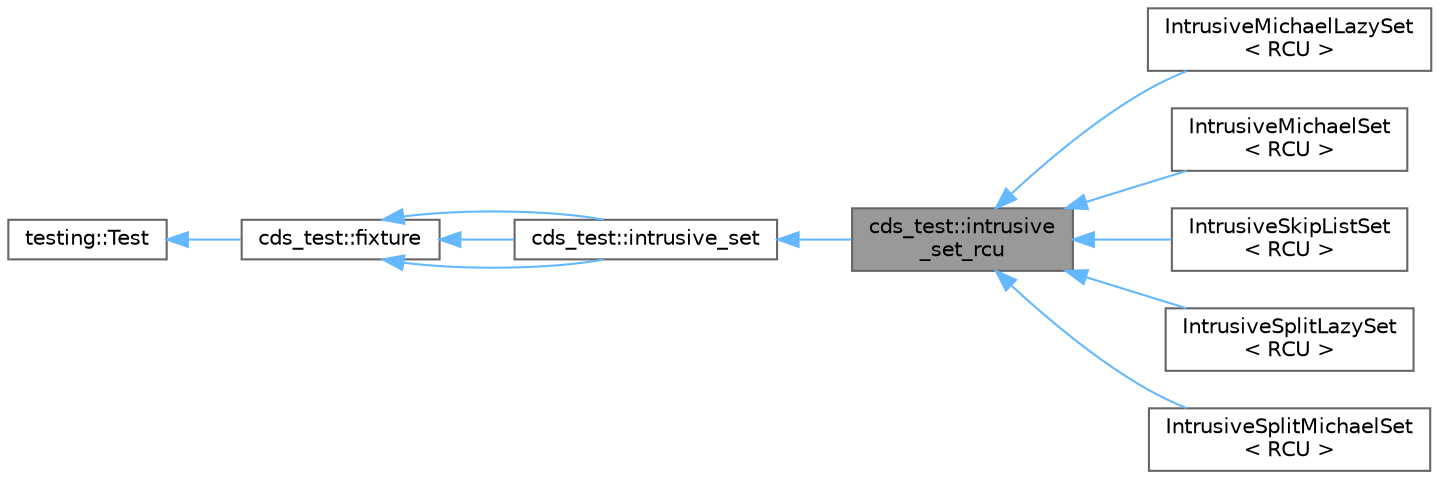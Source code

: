 digraph "cds_test::intrusive_set_rcu"
{
 // LATEX_PDF_SIZE
  bgcolor="transparent";
  edge [fontname=Helvetica,fontsize=10,labelfontname=Helvetica,labelfontsize=10];
  node [fontname=Helvetica,fontsize=10,shape=box,height=0.2,width=0.4];
  rankdir="LR";
  Node1 [id="Node000001",label="cds_test::intrusive\l_set_rcu",height=0.2,width=0.4,color="gray40", fillcolor="grey60", style="filled", fontcolor="black",tooltip=" "];
  Node2 -> Node1 [id="edge11_Node000001_Node000002",dir="back",color="steelblue1",style="solid",tooltip=" "];
  Node2 [id="Node000002",label="cds_test::intrusive_set",height=0.2,width=0.4,color="gray40", fillcolor="white", style="filled",URL="$classcds__test_1_1intrusive__set.html",tooltip=" "];
  Node3 -> Node2 [id="edge12_Node000002_Node000003",dir="back",color="steelblue1",style="solid",tooltip=" "];
  Node3 [id="Node000003",label="cds_test::fixture",height=0.2,width=0.4,color="gray40", fillcolor="white", style="filled",URL="$classcds__test_1_1fixture.html",tooltip=" "];
  Node4 -> Node3 [id="edge13_Node000003_Node000004",dir="back",color="steelblue1",style="solid",tooltip=" "];
  Node4 [id="Node000004",label="testing::Test",height=0.2,width=0.4,color="gray40", fillcolor="white", style="filled",tooltip=" "];
  Node3 -> Node2 [id="edge14_Node000002_Node000003",dir="back",color="steelblue1",style="solid",tooltip=" "];
  Node3 -> Node2 [id="edge15_Node000002_Node000003",dir="back",color="steelblue1",style="solid",tooltip=" "];
  Node1 -> Node5 [id="edge16_Node000001_Node000005",dir="back",color="steelblue1",style="solid",tooltip=" "];
  Node5 [id="Node000005",label="IntrusiveMichaelLazySet\l\< RCU \>",height=0.2,width=0.4,color="gray40", fillcolor="white", style="filled",URL="$class_intrusive_michael_lazy_set.html",tooltip=" "];
  Node1 -> Node6 [id="edge17_Node000001_Node000006",dir="back",color="steelblue1",style="solid",tooltip=" "];
  Node6 [id="Node000006",label="IntrusiveMichaelSet\l\< RCU \>",height=0.2,width=0.4,color="gray40", fillcolor="white", style="filled",URL="$class_intrusive_michael_set.html",tooltip=" "];
  Node1 -> Node7 [id="edge18_Node000001_Node000007",dir="back",color="steelblue1",style="solid",tooltip=" "];
  Node7 [id="Node000007",label="IntrusiveSkipListSet\l\< RCU \>",height=0.2,width=0.4,color="gray40", fillcolor="white", style="filled",URL="$class_intrusive_skip_list_set.html",tooltip=" "];
  Node1 -> Node8 [id="edge19_Node000001_Node000008",dir="back",color="steelblue1",style="solid",tooltip=" "];
  Node8 [id="Node000008",label="IntrusiveSplitLazySet\l\< RCU \>",height=0.2,width=0.4,color="gray40", fillcolor="white", style="filled",URL="$class_intrusive_split_lazy_set.html",tooltip=" "];
  Node1 -> Node9 [id="edge20_Node000001_Node000009",dir="back",color="steelblue1",style="solid",tooltip=" "];
  Node9 [id="Node000009",label="IntrusiveSplitMichaelSet\l\< RCU \>",height=0.2,width=0.4,color="gray40", fillcolor="white", style="filled",URL="$class_intrusive_split_michael_set.html",tooltip=" "];
}
